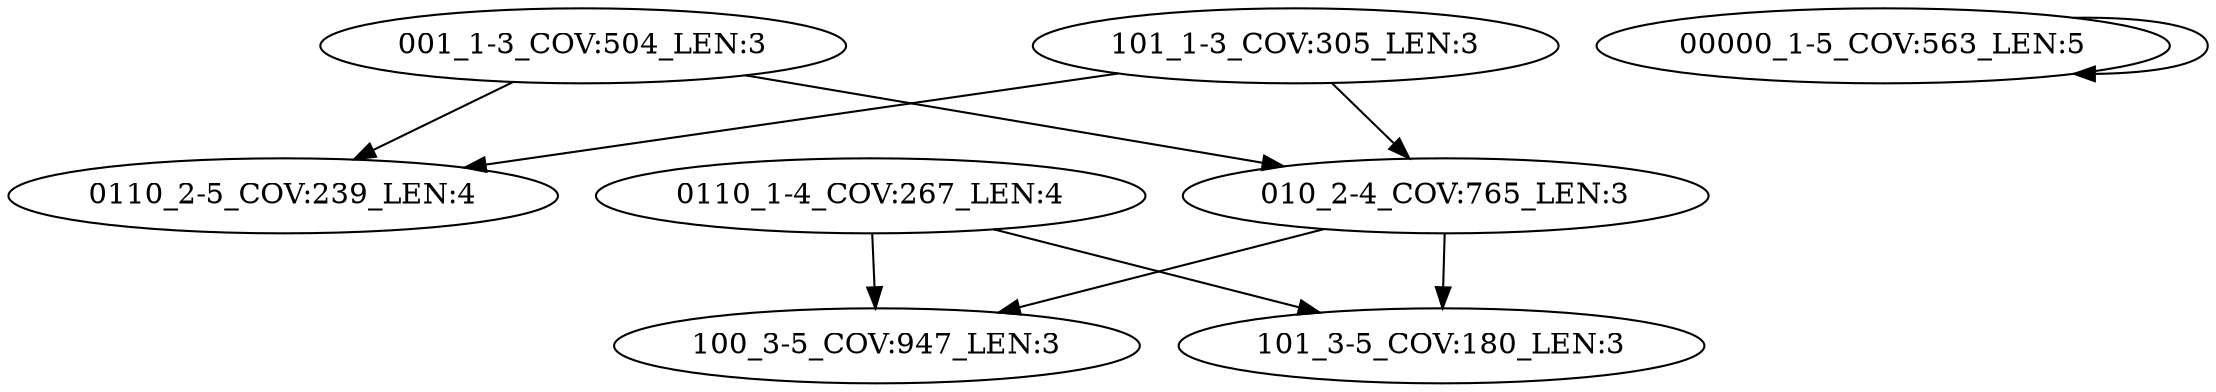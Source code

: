 digraph G {
    "0110_1-4_COV:267_LEN:4" -> "100_3-5_COV:947_LEN:3";
    "0110_1-4_COV:267_LEN:4" -> "101_3-5_COV:180_LEN:3";
    "001_1-3_COV:504_LEN:3" -> "010_2-4_COV:765_LEN:3";
    "001_1-3_COV:504_LEN:3" -> "0110_2-5_COV:239_LEN:4";
    "101_1-3_COV:305_LEN:3" -> "010_2-4_COV:765_LEN:3";
    "101_1-3_COV:305_LEN:3" -> "0110_2-5_COV:239_LEN:4";
    "010_2-4_COV:765_LEN:3" -> "100_3-5_COV:947_LEN:3";
    "010_2-4_COV:765_LEN:3" -> "101_3-5_COV:180_LEN:3";
    "00000_1-5_COV:563_LEN:5" -> "00000_1-5_COV:563_LEN:5";
}
